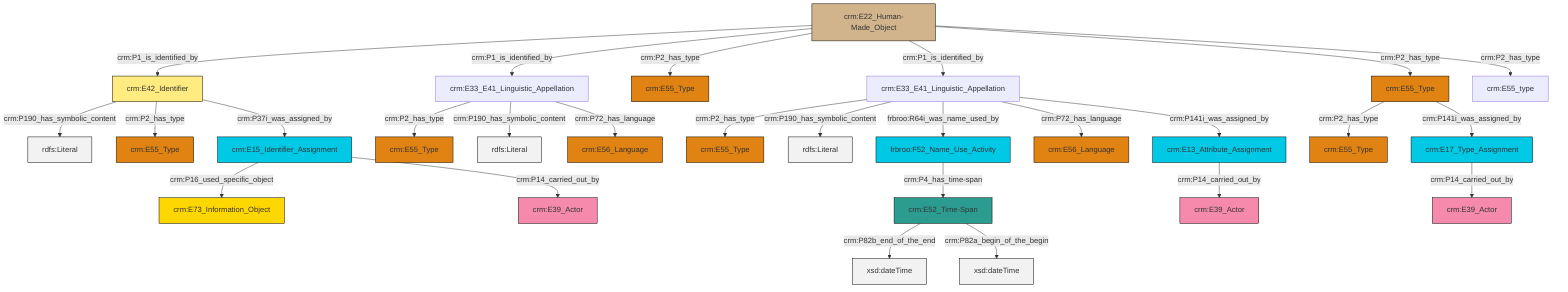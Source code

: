 graph TD
classDef Literal fill:#f2f2f2,stroke:#000000;
classDef CRM_Entity fill:#FFFFFF,stroke:#000000;
classDef Temporal_Entity fill:#00C9E6, stroke:#000000;
classDef Type fill:#E18312, stroke:#000000;
classDef Time-Span fill:#2C9C91, stroke:#000000;
classDef Appellation fill:#FFEB7F, stroke:#000000;
classDef Place fill:#008836, stroke:#000000;
classDef Persistent_Item fill:#B266B2, stroke:#000000;
classDef Conceptual_Object fill:#FFD700, stroke:#000000;
classDef Physical_Thing fill:#D2B48C, stroke:#000000;
classDef Actor fill:#f58aad, stroke:#000000;
classDef PC_Classes fill:#4ce600, stroke:#000000;
classDef Multi fill:#cccccc,stroke:#000000;

0["crm:E33_E41_Linguistic_Appellation"]:::Default -->|crm:P2_has_type| 1["crm:E55_Type"]:::Type
2["crm:E22_Human-Made_Object"]:::Physical_Thing -->|crm:P1_is_identified_by| 3["crm:E42_Identifier"]:::Appellation
2["crm:E22_Human-Made_Object"]:::Physical_Thing -->|crm:P1_is_identified_by| 4["crm:E33_E41_Linguistic_Appellation"]:::Default
3["crm:E42_Identifier"]:::Appellation -->|crm:P190_has_symbolic_content| 5[rdfs:Literal]:::Literal
2["crm:E22_Human-Made_Object"]:::Physical_Thing -->|crm:P2_has_type| 8["crm:E55_Type"]:::Type
12["crm:E55_Type"]:::Type -->|crm:P2_has_type| 13["crm:E55_Type"]:::Type
0["crm:E33_E41_Linguistic_Appellation"]:::Default -->|crm:P190_has_symbolic_content| 16[rdfs:Literal]:::Literal
0["crm:E33_E41_Linguistic_Appellation"]:::Default -->|frbroo:R64i_was_name_used_by| 14["frbroo:F52_Name_Use_Activity"]:::Temporal_Entity
4["crm:E33_E41_Linguistic_Appellation"]:::Default -->|crm:P2_has_type| 18["crm:E55_Type"]:::Type
6["crm:E52_Time-Span"]:::Time-Span -->|crm:P82b_end_of_the_end| 25[xsd:dateTime]:::Literal
20["crm:E13_Attribute_Assignment"]:::Temporal_Entity -->|crm:P14_carried_out_by| 26["crm:E39_Actor"]:::Actor
27["crm:E15_Identifier_Assignment"]:::Temporal_Entity -->|crm:P16_used_specific_object| 28["crm:E73_Information_Object"]:::Conceptual_Object
2["crm:E22_Human-Made_Object"]:::Physical_Thing -->|crm:P1_is_identified_by| 0["crm:E33_E41_Linguistic_Appellation"]:::Default
2["crm:E22_Human-Made_Object"]:::Physical_Thing -->|crm:P2_has_type| 12["crm:E55_Type"]:::Type
14["frbroo:F52_Name_Use_Activity"]:::Temporal_Entity -->|crm:P4_has_time-span| 6["crm:E52_Time-Span"]:::Time-Span
34["crm:E17_Type_Assignment"]:::Temporal_Entity -->|crm:P14_carried_out_by| 30["crm:E39_Actor"]:::Actor
0["crm:E33_E41_Linguistic_Appellation"]:::Default -->|crm:P72_has_language| 36["crm:E56_Language"]:::Type
3["crm:E42_Identifier"]:::Appellation -->|crm:P2_has_type| 9["crm:E55_Type"]:::Type
6["crm:E52_Time-Span"]:::Time-Span -->|crm:P82a_begin_of_the_begin| 39[xsd:dateTime]:::Literal
2["crm:E22_Human-Made_Object"]:::Physical_Thing -->|crm:P2_has_type| 42["crm:E55_type"]:::Default
4["crm:E33_E41_Linguistic_Appellation"]:::Default -->|crm:P190_has_symbolic_content| 44[rdfs:Literal]:::Literal
3["crm:E42_Identifier"]:::Appellation -->|crm:P37i_was_assigned_by| 27["crm:E15_Identifier_Assignment"]:::Temporal_Entity
27["crm:E15_Identifier_Assignment"]:::Temporal_Entity -->|crm:P14_carried_out_by| 32["crm:E39_Actor"]:::Actor
0["crm:E33_E41_Linguistic_Appellation"]:::Default -->|crm:P141i_was_assigned_by| 20["crm:E13_Attribute_Assignment"]:::Temporal_Entity
4["crm:E33_E41_Linguistic_Appellation"]:::Default -->|crm:P72_has_language| 22["crm:E56_Language"]:::Type
12["crm:E55_Type"]:::Type -->|crm:P141i_was_assigned_by| 34["crm:E17_Type_Assignment"]:::Temporal_Entity